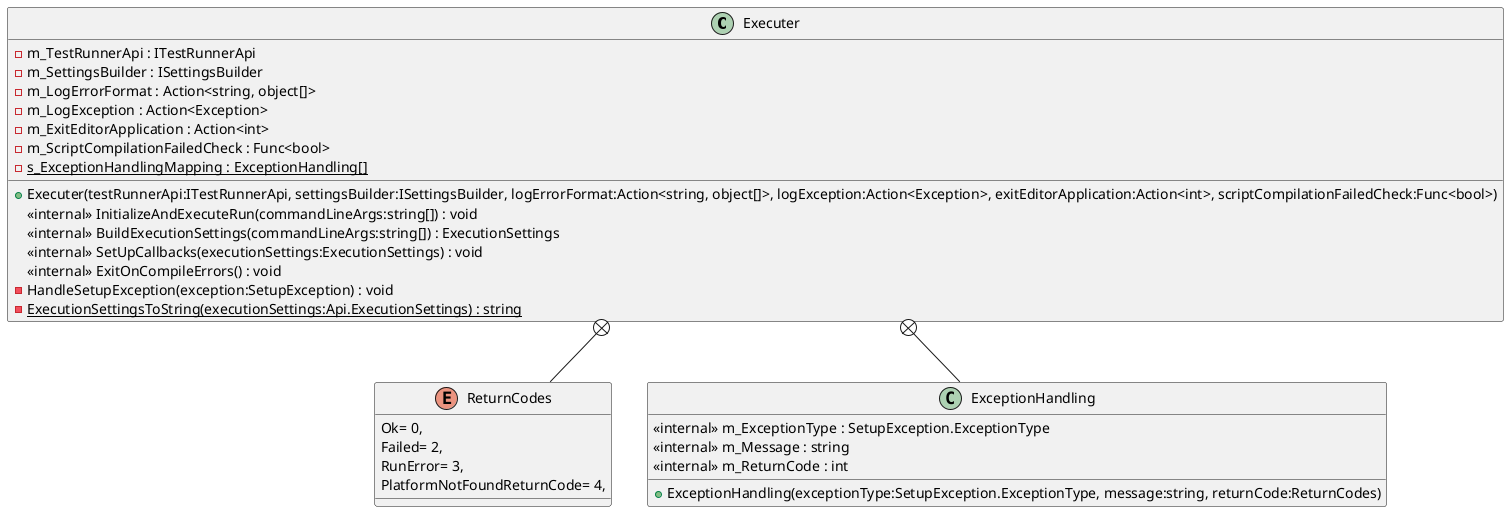 @startuml
class Executer {
    - m_TestRunnerApi : ITestRunnerApi
    - m_SettingsBuilder : ISettingsBuilder
    - m_LogErrorFormat : Action<string, object[]>
    - m_LogException : Action<Exception>
    - m_ExitEditorApplication : Action<int>
    - m_ScriptCompilationFailedCheck : Func<bool>
    + Executer(testRunnerApi:ITestRunnerApi, settingsBuilder:ISettingsBuilder, logErrorFormat:Action<string, object[]>, logException:Action<Exception>, exitEditorApplication:Action<int>, scriptCompilationFailedCheck:Func<bool>)
    <<internal>> InitializeAndExecuteRun(commandLineArgs:string[]) : void
    <<internal>> BuildExecutionSettings(commandLineArgs:string[]) : ExecutionSettings
    <<internal>> SetUpCallbacks(executionSettings:ExecutionSettings) : void
    <<internal>> ExitOnCompileErrors() : void
    - HandleSetupException(exception:SetupException) : void
    {static} - s_ExceptionHandlingMapping : ExceptionHandling[]
    - {static} ExecutionSettingsToString(executionSettings:Api.ExecutionSettings) : string
}
enum ReturnCodes {
    Ok= 0,
    Failed= 2,
    RunError= 3,
    PlatformNotFoundReturnCode= 4,
}
class ExceptionHandling {
    <<internal>> m_ExceptionType : SetupException.ExceptionType
    <<internal>> m_Message : string
    <<internal>> m_ReturnCode : int
    + ExceptionHandling(exceptionType:SetupException.ExceptionType, message:string, returnCode:ReturnCodes)
}
Executer +-- ReturnCodes
Executer +-- ExceptionHandling
@enduml
